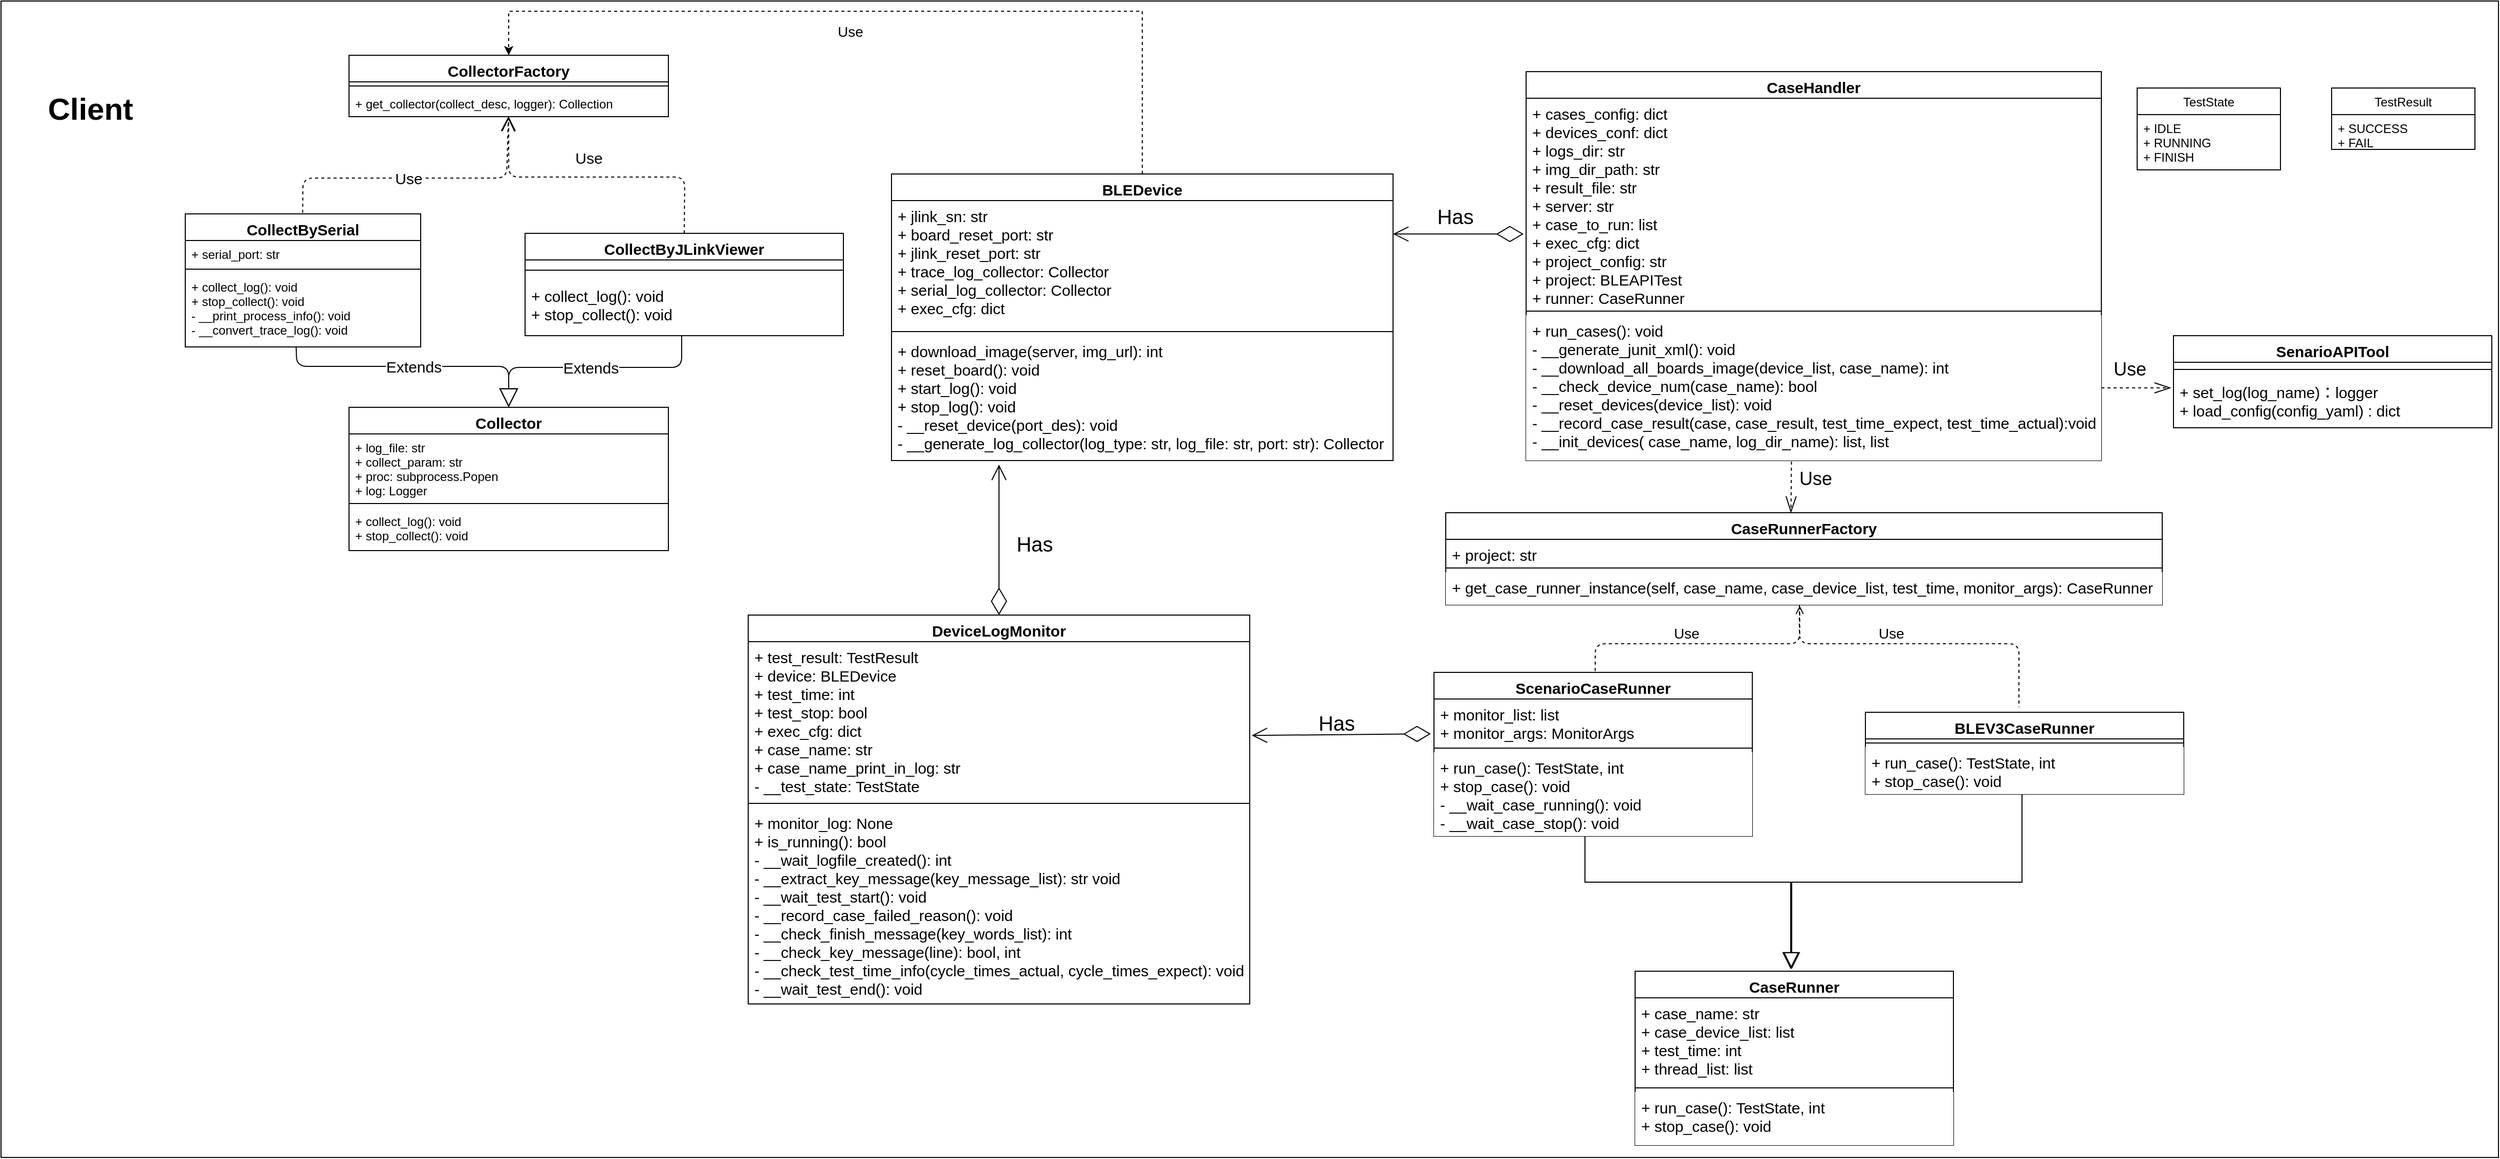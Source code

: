 <mxfile version="13.0.3" type="device"><diagram id="SZHxYo-MC8ry5v9fp59J" name="Page-1"><mxGraphModel dx="6928" dy="1518" grid="1" gridSize="10" guides="1" tooltips="1" connect="1" arrows="1" fold="1" page="1" pageScale="1" pageWidth="827" pageHeight="1169" math="0" shadow="0"><root><mxCell id="0"/><mxCell id="1" parent="0"/><mxCell id="07vhNsI0aJY-Nb9dY6N4-73" value="" style="rounded=0;whiteSpace=wrap;html=1;" vertex="1" parent="1"><mxGeometry x="-3287" y="1200" width="2440" height="1130" as="geometry"/></mxCell><mxCell id="07vhNsI0aJY-Nb9dY6N4-1" value="Client" style="text;html=1;align=center;verticalAlign=middle;resizable=0;points=[];autosize=1;fontSize=30;fontStyle=1" vertex="1" parent="1"><mxGeometry x="-3247" y="1285" width="93" height="40" as="geometry"/></mxCell><mxCell id="07vhNsI0aJY-Nb9dY6N4-2" value="Use" style="endArrow=open;endSize=12;dashed=1;html=1;fontSize=15;exitX=0.5;exitY=0;exitDx=0;exitDy=0;" edge="1" parent="1" target="07vhNsI0aJY-Nb9dY6N4-43"><mxGeometry width="160" relative="1" as="geometry"><mxPoint x="-2992.5" y="1425" as="sourcePoint"/><mxPoint x="-2779" y="1367" as="targetPoint"/><Array as="points"><mxPoint x="-2992" y="1373"/><mxPoint x="-2793" y="1373"/></Array></mxGeometry></mxCell><mxCell id="07vhNsI0aJY-Nb9dY6N4-3" value="Use" style="endArrow=open;endSize=12;dashed=1;html=1;fontSize=15;exitX=0.5;exitY=0;exitDx=0;exitDy=0;" edge="1" parent="1" source="07vhNsI0aJY-Nb9dY6N4-44"><mxGeometry x="0.043" y="-20" width="160" relative="1" as="geometry"><mxPoint x="-2641" y="1425" as="sourcePoint"/><mxPoint x="-2791" y="1313.0" as="targetPoint"/><Array as="points"><mxPoint x="-2619" y="1372"/><mxPoint x="-2791" y="1372"/></Array><mxPoint y="1" as="offset"/></mxGeometry></mxCell><mxCell id="07vhNsI0aJY-Nb9dY6N4-4" value="Extends" style="endArrow=block;endSize=16;endFill=0;html=1;fontSize=15;entryX=0.5;entryY=0;entryDx=0;entryDy=0;exitX=0.471;exitY=1.007;exitDx=0;exitDy=0;exitPerimeter=0;" edge="1" parent="1" source="07vhNsI0aJY-Nb9dY6N4-54" target="07vhNsI0aJY-Nb9dY6N4-47"><mxGeometry width="160" relative="1" as="geometry"><mxPoint x="-2998" y="1543" as="sourcePoint"/><mxPoint x="-2808" y="1546.0" as="targetPoint"/><Array as="points"><mxPoint x="-2998" y="1557.0"/><mxPoint x="-2791" y="1557.0"/></Array></mxGeometry></mxCell><mxCell id="07vhNsI0aJY-Nb9dY6N4-5" value="Extends" style="endArrow=block;endSize=16;endFill=0;html=1;fontSize=15;exitX=0.492;exitY=1.003;exitDx=0;exitDy=0;exitPerimeter=0;entryX=0.5;entryY=0;entryDx=0;entryDy=0;" edge="1" parent="1" source="07vhNsI0aJY-Nb9dY6N4-46" target="07vhNsI0aJY-Nb9dY6N4-47"><mxGeometry width="160" relative="1" as="geometry"><mxPoint x="-2589" y="1554.0" as="sourcePoint"/><mxPoint x="-2791" y="1595.0" as="targetPoint"/><Array as="points"><mxPoint x="-2622" y="1558.0"/><mxPoint x="-2791" y="1558.0"/></Array></mxGeometry></mxCell><mxCell id="07vhNsI0aJY-Nb9dY6N4-6" style="edgeStyle=orthogonalEdgeStyle;rounded=0;orthogonalLoop=1;jettySize=auto;html=1;exitX=0.5;exitY=1;exitDx=0;exitDy=0;endArrow=block;endFill=0;fontColor=#FFFF99;endSize=14;" edge="1" parent="1" source="07vhNsI0aJY-Nb9dY6N4-63"><mxGeometry relative="1" as="geometry"><mxPoint x="-1537.5" y="2146" as="targetPoint"/><Array as="points"><mxPoint x="-1739.5" y="2042"/><mxPoint x="-1739.5" y="2042"/><mxPoint x="-1739.5" y="2061"/><mxPoint x="-1537.5" y="2061"/></Array><mxPoint x="-1730" y="1978" as="sourcePoint"/></mxGeometry></mxCell><mxCell id="07vhNsI0aJY-Nb9dY6N4-7" style="edgeStyle=orthogonalEdgeStyle;rounded=0;orthogonalLoop=1;jettySize=auto;html=1;endArrow=block;endFill=0;endSize=14;fontColor=#FFFF99;exitX=0.5;exitY=1;exitDx=0;exitDy=0;" edge="1" parent="1" source="07vhNsI0aJY-Nb9dY6N4-67"><mxGeometry relative="1" as="geometry"><mxPoint x="-1538.5" y="2146" as="targetPoint"/><Array as="points"><mxPoint x="-1312.5" y="1975"/><mxPoint x="-1312.5" y="2061"/><mxPoint x="-1538.5" y="2061"/></Array><mxPoint x="-1312.452" y="1998.279" as="sourcePoint"/></mxGeometry></mxCell><mxCell id="07vhNsI0aJY-Nb9dY6N4-8" value="" style="endArrow=open;dashed=1;html=1;entryX=0.501;entryY=1.012;entryDx=0;entryDy=0;entryPerimeter=0;edgeStyle=orthogonalEdgeStyle;endFill=0;" edge="1" parent="1"><mxGeometry width="50" height="50" relative="1" as="geometry"><mxPoint x="-1730.5" y="1860" as="sourcePoint"/><mxPoint x="-1529.689" y="1790.832" as="targetPoint"/><Array as="points"><mxPoint x="-1729.5" y="1828"/><mxPoint x="-1529.5" y="1828"/></Array></mxGeometry></mxCell><mxCell id="07vhNsI0aJY-Nb9dY6N4-9" value="" style="endArrow=none;dashed=1;html=1;exitX=0.5;exitY=1;exitDx=0;exitDy=0;edgeStyle=orthogonalEdgeStyle;" edge="1" parent="1"><mxGeometry width="50" height="50" relative="1" as="geometry"><mxPoint x="-1530" y="1790.28" as="sourcePoint"/><mxPoint x="-1315.5" y="1890" as="targetPoint"/><Array as="points"><mxPoint x="-1529.5" y="1828"/><mxPoint x="-1315.5" y="1828"/><mxPoint x="-1315.5" y="1868"/></Array></mxGeometry></mxCell><mxCell id="07vhNsI0aJY-Nb9dY6N4-10" value="&lt;font style=&quot;font-size: 14px&quot;&gt;Use&lt;/font&gt;" style="text;html=1;strokeColor=none;fillColor=none;align=center;verticalAlign=middle;whiteSpace=wrap;rounded=0;" vertex="1" parent="1"><mxGeometry x="-1660.5" y="1808" width="40" height="20" as="geometry"/></mxCell><mxCell id="07vhNsI0aJY-Nb9dY6N4-11" value="&lt;font style=&quot;font-size: 14px&quot;&gt;Use&lt;/font&gt;" style="text;html=1;strokeColor=none;fillColor=none;align=center;verticalAlign=middle;whiteSpace=wrap;rounded=0;" vertex="1" parent="1"><mxGeometry x="-1460.5" y="1808" width="40" height="20" as="geometry"/></mxCell><mxCell id="07vhNsI0aJY-Nb9dY6N4-12" style="edgeStyle=orthogonalEdgeStyle;rounded=0;orthogonalLoop=1;jettySize=auto;html=1;exitX=0.5;exitY=0;exitDx=0;exitDy=0;entryX=0.5;entryY=0;entryDx=0;entryDy=0;dashed=1;" edge="1" parent="1" source="07vhNsI0aJY-Nb9dY6N4-29" target="07vhNsI0aJY-Nb9dY6N4-41"><mxGeometry relative="1" as="geometry"><Array as="points"><mxPoint x="-2172" y="1210"/><mxPoint x="-2791" y="1210"/></Array></mxGeometry></mxCell><mxCell id="07vhNsI0aJY-Nb9dY6N4-13" value="&lt;font style=&quot;font-size: 20px&quot;&gt;Has&lt;/font&gt;" style="text;html=1;strokeColor=none;fillColor=none;align=center;verticalAlign=middle;whiteSpace=wrap;rounded=0;" vertex="1" parent="1"><mxGeometry x="-2297" y="1720" width="40" height="20" as="geometry"/></mxCell><mxCell id="07vhNsI0aJY-Nb9dY6N4-14" value="&lt;font style=&quot;font-size: 14px&quot;&gt;Use&lt;/font&gt;" style="text;html=1;strokeColor=none;fillColor=none;align=center;verticalAlign=middle;whiteSpace=wrap;rounded=0;" vertex="1" parent="1"><mxGeometry x="-2477" y="1220" width="40" height="20" as="geometry"/></mxCell><mxCell id="07vhNsI0aJY-Nb9dY6N4-15" value="" style="endArrow=diamondThin;endFill=0;endSize=24;html=1;entryX=0.5;entryY=0;entryDx=0;entryDy=0;startArrow=open;startFill=0;startSize=13;" edge="1" parent="1" target="07vhNsI0aJY-Nb9dY6N4-33"><mxGeometry width="160" relative="1" as="geometry"><mxPoint x="-2312" y="1653" as="sourcePoint"/><mxPoint x="-2305" y="1859.998" as="targetPoint"/></mxGeometry></mxCell><mxCell id="07vhNsI0aJY-Nb9dY6N4-16" value="&lt;font style=&quot;font-size: 20px&quot;&gt;Has&lt;/font&gt;" style="text;html=1;strokeColor=none;fillColor=none;align=center;verticalAlign=middle;whiteSpace=wrap;rounded=0;" vertex="1" parent="1"><mxGeometry x="-1797" y="1936" width="40" height="20" as="geometry"/></mxCell><mxCell id="07vhNsI0aJY-Nb9dY6N4-17" value="" style="endArrow=diamondThin;endFill=0;endSize=24;html=1;entryX=-0.006;entryY=0.773;entryDx=0;entryDy=0;entryPerimeter=0;exitX=0.998;exitY=0.465;exitDx=0;exitDy=0;exitPerimeter=0;startArrow=open;startFill=0;startSize=13;" edge="1" parent="1"><mxGeometry width="160" relative="1" as="geometry"><mxPoint x="-1927" y="1427.66" as="sourcePoint"/><mxPoint x="-1799.392" y="1427.692" as="targetPoint"/></mxGeometry></mxCell><mxCell id="07vhNsI0aJY-Nb9dY6N4-18" value="&lt;font style=&quot;font-size: 20px&quot;&gt;Has&lt;/font&gt;" style="text;html=1;strokeColor=none;fillColor=none;align=center;verticalAlign=middle;whiteSpace=wrap;rounded=0;" vertex="1" parent="1"><mxGeometry x="-1886.02" y="1400" width="40" height="20" as="geometry"/></mxCell><mxCell id="07vhNsI0aJY-Nb9dY6N4-19" value="&lt;font style=&quot;font-size: 18px&quot;&gt;Use&lt;/font&gt;" style="text;html=1;strokeColor=none;fillColor=none;align=center;verticalAlign=middle;whiteSpace=wrap;rounded=0;" vertex="1" parent="1"><mxGeometry x="-1533.75" y="1657" width="40" height="20" as="geometry"/></mxCell><mxCell id="07vhNsI0aJY-Nb9dY6N4-20" style="edgeStyle=orthogonalEdgeStyle;rounded=0;orthogonalLoop=1;jettySize=auto;html=1;entryX=0.5;entryY=0;entryDx=0;entryDy=0;startArrow=none;startFill=0;startSize=20;endArrow=openThin;endFill=0;endSize=14;dashed=1;" edge="1" parent="1"><mxGeometry relative="1" as="geometry"><mxPoint x="-1537.75" y="1650" as="sourcePoint"/><mxPoint x="-1538.25" y="1700" as="targetPoint"/><Array as="points"><mxPoint x="-1537.75" y="1650"/><mxPoint x="-1537.75" y="1766"/></Array></mxGeometry></mxCell><mxCell id="07vhNsI0aJY-Nb9dY6N4-21" value="" style="endArrow=diamondThin;endFill=0;endSize=24;html=1;entryX=-0.01;entryY=0.773;entryDx=0;entryDy=0;startArrow=open;startFill=0;startSize=13;entryPerimeter=0;exitX=1.004;exitY=0.595;exitDx=0;exitDy=0;exitPerimeter=0;" edge="1" parent="1" source="07vhNsI0aJY-Nb9dY6N4-34" target="07vhNsI0aJY-Nb9dY6N4-64"><mxGeometry width="160" relative="1" as="geometry"><mxPoint x="-2302.0" y="1663" as="sourcePoint"/><mxPoint x="-2302.0" y="1810.0" as="targetPoint"/></mxGeometry></mxCell><mxCell id="07vhNsI0aJY-Nb9dY6N4-22" value="&lt;font style=&quot;font-size: 20px&quot;&gt;Has&lt;/font&gt;" style="text;html=1;strokeColor=none;fillColor=none;align=center;verticalAlign=middle;whiteSpace=wrap;rounded=0;" vertex="1" parent="1"><mxGeometry x="-2002" y="1895" width="40" height="20" as="geometry"/></mxCell><mxCell id="07vhNsI0aJY-Nb9dY6N4-23" style="edgeStyle=none;rounded=0;orthogonalLoop=1;jettySize=auto;html=1;dashed=1;startArrow=none;startFill=0;startSize=20;endArrow=openThin;endFill=0;endSize=14;" edge="1" parent="1" source="07vhNsI0aJY-Nb9dY6N4-28"><mxGeometry relative="1" as="geometry"><mxPoint x="-1167.0" y="1578" as="targetPoint"/></mxGeometry></mxCell><mxCell id="07vhNsI0aJY-Nb9dY6N4-24" value="&lt;font style=&quot;font-size: 18px&quot;&gt;Use&lt;/font&gt;" style="text;html=1;strokeColor=none;fillColor=none;align=center;verticalAlign=middle;whiteSpace=wrap;rounded=0;" vertex="1" parent="1"><mxGeometry x="-1227" y="1550" width="40" height="20" as="geometry"/></mxCell><mxCell id="07vhNsI0aJY-Nb9dY6N4-25" value="CaseHandler" style="swimlane;fontStyle=1;align=center;verticalAlign=top;childLayout=stackLayout;horizontal=1;startSize=26;horizontalStack=0;resizeParent=1;resizeParentMax=0;resizeLast=0;collapsible=1;marginBottom=0;fontSize=15;" vertex="1" parent="1"><mxGeometry x="-1797" y="1269" width="562" height="380" as="geometry"><mxRectangle x="510" y="460" width="120" height="26" as="alternateBounds"/></mxGeometry></mxCell><mxCell id="07vhNsI0aJY-Nb9dY6N4-26" value="+ cases_config: dict&#10;+ devices_conf: dict&#10;+ logs_dir: str&#10;+ img_dir_path: str&#10;+ result_file: str&#10;+ server: str&#10;+ case_to_run: list&#10;+ exec_cfg: dict&#10;+ project_config: str&#10;+ project: BLEAPITest&#10;+ runner: CaseRunner" style="text;strokeColor=none;fillColor=none;align=left;verticalAlign=top;spacingLeft=4;spacingRight=4;overflow=hidden;rotatable=0;points=[[0,0.5],[1,0.5]];portConstraint=eastwest;labelBackgroundColor=#ffffff;fontSize=15;" vertex="1" parent="07vhNsI0aJY-Nb9dY6N4-25"><mxGeometry y="26" width="562" height="204" as="geometry"/></mxCell><mxCell id="07vhNsI0aJY-Nb9dY6N4-27" value="" style="line;strokeWidth=1;fillColor=none;align=left;verticalAlign=middle;spacingTop=-1;spacingLeft=3;spacingRight=3;rotatable=0;labelPosition=right;points=[];portConstraint=eastwest;fontSize=15;" vertex="1" parent="07vhNsI0aJY-Nb9dY6N4-25"><mxGeometry y="230" width="562" height="8" as="geometry"/></mxCell><mxCell id="07vhNsI0aJY-Nb9dY6N4-28" value="+ run_cases(): void&#10;- __generate_junit_xml(): void&#10;- __download_all_boards_image(device_list, case_name): int&#10;- __check_device_num(case_name): bool&#10;- __reset_devices(device_list): void&#10;- __record_case_result(case, case_result, test_time_expect, test_time_actual):void&#10;- __init_devices( case_name, log_dir_name): list, list" style="text;strokeColor=none;fillColor=#FFFFFF;align=left;verticalAlign=top;spacingLeft=4;spacingRight=4;overflow=hidden;rotatable=0;points=[[0,0.5],[1,0.5]];portConstraint=eastwest;fontSize=15;" vertex="1" parent="07vhNsI0aJY-Nb9dY6N4-25"><mxGeometry y="238" width="562" height="142" as="geometry"/></mxCell><mxCell id="07vhNsI0aJY-Nb9dY6N4-29" value="BLEDevice" style="swimlane;fontStyle=1;align=center;verticalAlign=top;childLayout=stackLayout;horizontal=1;startSize=26;horizontalStack=0;resizeParent=1;resizeParentMax=0;resizeLast=0;collapsible=1;marginBottom=0;fontSize=15;" vertex="1" parent="1"><mxGeometry x="-2417" y="1369" width="490" height="280" as="geometry"><mxRectangle x="510" y="460" width="120" height="26" as="alternateBounds"/></mxGeometry></mxCell><mxCell id="07vhNsI0aJY-Nb9dY6N4-30" value="+ jlink_sn: str&#10;+ board_reset_port: str&#10;+ jlink_reset_port: str&#10;+ trace_log_collector: Collector&#10;+ serial_log_collector: Collector&#10;+ exec_cfg: dict" style="text;strokeColor=none;fillColor=none;align=left;verticalAlign=top;spacingLeft=4;spacingRight=4;overflow=hidden;rotatable=0;points=[[0,0.5],[1,0.5]];portConstraint=eastwest;labelBackgroundColor=#ffffff;fontSize=15;" vertex="1" parent="07vhNsI0aJY-Nb9dY6N4-29"><mxGeometry y="26" width="490" height="124" as="geometry"/></mxCell><mxCell id="07vhNsI0aJY-Nb9dY6N4-31" value="" style="line;strokeWidth=1;fillColor=none;align=left;verticalAlign=middle;spacingTop=-1;spacingLeft=3;spacingRight=3;rotatable=0;labelPosition=right;points=[];portConstraint=eastwest;fontSize=15;" vertex="1" parent="07vhNsI0aJY-Nb9dY6N4-29"><mxGeometry y="150" width="490" height="8" as="geometry"/></mxCell><mxCell id="07vhNsI0aJY-Nb9dY6N4-32" value="+ download_image(server, img_url): int&#10;+ reset_board(): void&#10;+ start_log(): void&#10;+ stop_log(): void&#10;- __reset_device(port_des): void&#10;- __generate_log_collector(log_type: str, log_file: str, port: str): Collector" style="text;strokeColor=none;fillColor=none;align=left;verticalAlign=top;spacingLeft=4;spacingRight=4;overflow=hidden;rotatable=0;points=[[0,0.5],[1,0.5]];portConstraint=eastwest;fontSize=15;" vertex="1" parent="07vhNsI0aJY-Nb9dY6N4-29"><mxGeometry y="158" width="490" height="122" as="geometry"/></mxCell><mxCell id="07vhNsI0aJY-Nb9dY6N4-33" value="DeviceLogMonitor" style="swimlane;fontStyle=1;align=center;verticalAlign=top;childLayout=stackLayout;horizontal=1;startSize=26;horizontalStack=0;resizeParent=1;resizeParentMax=0;resizeLast=0;collapsible=1;marginBottom=0;fontSize=15;" vertex="1" parent="1"><mxGeometry x="-2557" y="1800" width="490" height="380" as="geometry"><mxRectangle x="510" y="460" width="120" height="26" as="alternateBounds"/></mxGeometry></mxCell><mxCell id="07vhNsI0aJY-Nb9dY6N4-34" value="+ test_result: TestResult&#10;+ device: BLEDevice&#10;+ test_time: int&#10;+ test_stop: bool&#10;+ exec_cfg: dict&#10;+ case_name: str&#10;+ case_name_print_in_log: str&#10;- __test_state: TestState" style="text;strokeColor=none;fillColor=none;align=left;verticalAlign=top;spacingLeft=4;spacingRight=4;overflow=hidden;rotatable=0;points=[[0,0.5],[1,0.5]];portConstraint=eastwest;labelBackgroundColor=#ffffff;fontSize=15;" vertex="1" parent="07vhNsI0aJY-Nb9dY6N4-33"><mxGeometry y="26" width="490" height="154" as="geometry"/></mxCell><mxCell id="07vhNsI0aJY-Nb9dY6N4-35" value="" style="line;strokeWidth=1;fillColor=none;align=left;verticalAlign=middle;spacingTop=-1;spacingLeft=3;spacingRight=3;rotatable=0;labelPosition=right;points=[];portConstraint=eastwest;fontSize=15;" vertex="1" parent="07vhNsI0aJY-Nb9dY6N4-33"><mxGeometry y="180" width="490" height="8" as="geometry"/></mxCell><mxCell id="07vhNsI0aJY-Nb9dY6N4-36" value="+ monitor_log: None&#10;+ is_running(): bool&#10;- __wait_logfile_created(): int&#10;- __extract_key_message(key_message_list): str void&#10;- __wait_test_start(): void&#10;- __record_case_failed_reason(): void&#10;- __check_finish_message(key_words_list): int&#10;- __check_key_message(line): bool, int&#10;- __check_test_time_info(cycle_times_actual, cycle_times_expect): void&#10;- __wait_test_end(): void" style="text;strokeColor=none;fillColor=none;align=left;verticalAlign=top;spacingLeft=4;spacingRight=4;overflow=hidden;rotatable=0;points=[[0,0.5],[1,0.5]];portConstraint=eastwest;fontSize=15;" vertex="1" parent="07vhNsI0aJY-Nb9dY6N4-33"><mxGeometry y="188" width="490" height="192" as="geometry"/></mxCell><mxCell id="07vhNsI0aJY-Nb9dY6N4-41" value="CollectorFactory" style="swimlane;fontStyle=1;align=center;verticalAlign=top;childLayout=stackLayout;horizontal=1;startSize=26;horizontalStack=0;resizeParent=1;resizeParentMax=0;resizeLast=0;collapsible=1;marginBottom=0;fontSize=15;" vertex="1" parent="1"><mxGeometry x="-2947" y="1253" width="312" height="60" as="geometry"/></mxCell><mxCell id="07vhNsI0aJY-Nb9dY6N4-42" value="" style="line;strokeWidth=1;fillColor=none;align=left;verticalAlign=middle;spacingTop=-1;spacingLeft=3;spacingRight=3;rotatable=0;labelPosition=right;points=[];portConstraint=eastwest;" vertex="1" parent="07vhNsI0aJY-Nb9dY6N4-41"><mxGeometry y="26" width="312" height="8" as="geometry"/></mxCell><mxCell id="07vhNsI0aJY-Nb9dY6N4-43" value="+ get_collector(collect_desc, logger): Collection" style="text;strokeColor=none;fillColor=none;align=left;verticalAlign=top;spacingLeft=4;spacingRight=4;overflow=hidden;rotatable=0;points=[[0,0.5],[1,0.5]];portConstraint=eastwest;" vertex="1" parent="07vhNsI0aJY-Nb9dY6N4-41"><mxGeometry y="34" width="312" height="26" as="geometry"/></mxCell><mxCell id="07vhNsI0aJY-Nb9dY6N4-44" value="CollectByJLinkViewer" style="swimlane;fontStyle=1;align=center;verticalAlign=top;childLayout=stackLayout;horizontal=1;startSize=26;horizontalStack=0;resizeParent=1;resizeParentMax=0;resizeLast=0;collapsible=1;marginBottom=0;fontSize=15;" vertex="1" parent="1"><mxGeometry x="-2775" y="1427" width="311" height="100" as="geometry"><mxRectangle x="510" y="460" width="120" height="26" as="alternateBounds"/></mxGeometry></mxCell><mxCell id="07vhNsI0aJY-Nb9dY6N4-45" value="" style="line;strokeWidth=1;fillColor=none;align=left;verticalAlign=middle;spacingTop=-1;spacingLeft=3;spacingRight=3;rotatable=0;labelPosition=right;points=[];portConstraint=eastwest;fontSize=15;" vertex="1" parent="07vhNsI0aJY-Nb9dY6N4-44"><mxGeometry y="26" width="311" height="20" as="geometry"/></mxCell><mxCell id="07vhNsI0aJY-Nb9dY6N4-46" value="+ collect_log(): void&#10;+ stop_collect(): void" style="text;strokeColor=none;fillColor=none;align=left;verticalAlign=top;spacingLeft=4;spacingRight=4;overflow=hidden;rotatable=0;points=[[0,0.5],[1,0.5]];portConstraint=eastwest;fontSize=15;" vertex="1" parent="07vhNsI0aJY-Nb9dY6N4-44"><mxGeometry y="46" width="311" height="54" as="geometry"/></mxCell><mxCell id="07vhNsI0aJY-Nb9dY6N4-47" value="Collector" style="swimlane;fontStyle=1;align=center;verticalAlign=top;childLayout=stackLayout;horizontal=1;startSize=26;horizontalStack=0;resizeParent=1;resizeParentMax=0;resizeLast=0;collapsible=1;marginBottom=0;fontSize=15;" vertex="1" parent="1"><mxGeometry x="-2947" y="1597.0" width="312" height="140" as="geometry"/></mxCell><mxCell id="07vhNsI0aJY-Nb9dY6N4-48" value="+ log_file: str&#10;+ collect_param: str&#10;+ proc: subprocess.Popen&#10;+ log: Logger" style="text;strokeColor=none;fillColor=none;align=left;verticalAlign=top;spacingLeft=4;spacingRight=4;overflow=hidden;rotatable=0;points=[[0,0.5],[1,0.5]];portConstraint=eastwest;" vertex="1" parent="07vhNsI0aJY-Nb9dY6N4-47"><mxGeometry y="26" width="312" height="64" as="geometry"/></mxCell><mxCell id="07vhNsI0aJY-Nb9dY6N4-49" value="" style="line;strokeWidth=1;fillColor=none;align=left;verticalAlign=middle;spacingTop=-1;spacingLeft=3;spacingRight=3;rotatable=0;labelPosition=right;points=[];portConstraint=eastwest;" vertex="1" parent="07vhNsI0aJY-Nb9dY6N4-47"><mxGeometry y="90" width="312" height="8" as="geometry"/></mxCell><mxCell id="07vhNsI0aJY-Nb9dY6N4-50" value="+ collect_log(): void&#10;+ stop_collect(): void" style="text;strokeColor=none;fillColor=none;align=left;verticalAlign=top;spacingLeft=4;spacingRight=4;overflow=hidden;rotatable=0;points=[[0,0.5],[1,0.5]];portConstraint=eastwest;" vertex="1" parent="07vhNsI0aJY-Nb9dY6N4-47"><mxGeometry y="98" width="312" height="42" as="geometry"/></mxCell><mxCell id="07vhNsI0aJY-Nb9dY6N4-51" value="CollectBySerial" style="swimlane;fontStyle=1;align=center;verticalAlign=top;childLayout=stackLayout;horizontal=1;startSize=26;horizontalStack=0;resizeParent=1;resizeParentMax=0;resizeLast=0;collapsible=1;marginBottom=0;fontSize=15;" vertex="1" parent="1"><mxGeometry x="-3107" y="1408" width="230" height="130" as="geometry"/></mxCell><mxCell id="07vhNsI0aJY-Nb9dY6N4-52" value="+ serial_port: str" style="text;strokeColor=none;fillColor=none;align=left;verticalAlign=top;spacingLeft=4;spacingRight=4;overflow=hidden;rotatable=0;points=[[0,0.5],[1,0.5]];portConstraint=eastwest;" vertex="1" parent="07vhNsI0aJY-Nb9dY6N4-51"><mxGeometry y="26" width="230" height="24" as="geometry"/></mxCell><mxCell id="07vhNsI0aJY-Nb9dY6N4-53" value="" style="line;strokeWidth=1;fillColor=none;align=left;verticalAlign=middle;spacingTop=-1;spacingLeft=3;spacingRight=3;rotatable=0;labelPosition=right;points=[];portConstraint=eastwest;" vertex="1" parent="07vhNsI0aJY-Nb9dY6N4-51"><mxGeometry y="50" width="230" height="8" as="geometry"/></mxCell><mxCell id="07vhNsI0aJY-Nb9dY6N4-54" value="+ collect_log(): void&#10;+ stop_collect(): void&#10;- __print_process_info(): void&#10;- __convert_trace_log(): void" style="text;strokeColor=none;fillColor=none;align=left;verticalAlign=top;spacingLeft=4;spacingRight=4;overflow=hidden;rotatable=0;points=[[0,0.5],[1,0.5]];portConstraint=eastwest;" vertex="1" parent="07vhNsI0aJY-Nb9dY6N4-51"><mxGeometry y="58" width="230" height="72" as="geometry"/></mxCell><mxCell id="07vhNsI0aJY-Nb9dY6N4-55" value="CaseRunner" style="swimlane;fontStyle=1;align=center;verticalAlign=top;childLayout=stackLayout;horizontal=1;startSize=26;horizontalStack=0;resizeParent=1;resizeParentMax=0;resizeLast=0;collapsible=1;marginBottom=0;fontSize=15;" vertex="1" parent="1"><mxGeometry x="-1690.5" y="2148" width="311" height="170" as="geometry"><mxRectangle x="510" y="460" width="120" height="26" as="alternateBounds"/></mxGeometry></mxCell><mxCell id="07vhNsI0aJY-Nb9dY6N4-56" value="+ case_name: str&#10;+ case_device_list: list&#10;+ test_time: int&#10;+ thread_list: list" style="text;strokeColor=none;fillColor=none;align=left;verticalAlign=top;spacingLeft=4;spacingRight=4;overflow=hidden;rotatable=0;points=[[0,0.5],[1,0.5]];portConstraint=eastwest;labelBackgroundColor=#ffffff;fontSize=15;" vertex="1" parent="07vhNsI0aJY-Nb9dY6N4-55"><mxGeometry y="26" width="311" height="84" as="geometry"/></mxCell><mxCell id="07vhNsI0aJY-Nb9dY6N4-57" value="" style="line;strokeWidth=1;fillColor=none;align=left;verticalAlign=middle;spacingTop=-1;spacingLeft=3;spacingRight=3;rotatable=0;labelPosition=right;points=[];portConstraint=eastwest;fontSize=15;" vertex="1" parent="07vhNsI0aJY-Nb9dY6N4-55"><mxGeometry y="110" width="311" height="8" as="geometry"/></mxCell><mxCell id="07vhNsI0aJY-Nb9dY6N4-58" value="+ run_case(): TestState, int&#10;+ stop_case(): void" style="text;strokeColor=none;fillColor=#FFFFFF;align=left;verticalAlign=top;spacingLeft=4;spacingRight=4;overflow=hidden;rotatable=0;points=[[0,0.5],[1,0.5]];portConstraint=eastwest;fontSize=15;" vertex="1" parent="07vhNsI0aJY-Nb9dY6N4-55"><mxGeometry y="118" width="311" height="52" as="geometry"/></mxCell><mxCell id="07vhNsI0aJY-Nb9dY6N4-59" value="CaseRunnerFactory" style="swimlane;fontStyle=1;align=center;verticalAlign=top;childLayout=stackLayout;horizontal=1;startSize=26;horizontalStack=0;resizeParent=1;resizeParentMax=0;resizeLast=0;collapsible=1;marginBottom=0;fontSize=15;" vertex="1" parent="1"><mxGeometry x="-1875.5" y="1700" width="700" height="90" as="geometry"><mxRectangle x="510" y="460" width="120" height="26" as="alternateBounds"/></mxGeometry></mxCell><mxCell id="07vhNsI0aJY-Nb9dY6N4-60" value="+ project: str" style="text;strokeColor=none;fillColor=none;align=left;verticalAlign=top;spacingLeft=4;spacingRight=4;overflow=hidden;rotatable=0;points=[[0,0.5],[1,0.5]];portConstraint=eastwest;labelBackgroundColor=#ffffff;fontSize=15;" vertex="1" parent="07vhNsI0aJY-Nb9dY6N4-59"><mxGeometry y="26" width="700" height="24" as="geometry"/></mxCell><mxCell id="07vhNsI0aJY-Nb9dY6N4-61" value="" style="line;strokeWidth=1;fillColor=none;align=left;verticalAlign=middle;spacingTop=-1;spacingLeft=3;spacingRight=3;rotatable=0;labelPosition=right;points=[];portConstraint=eastwest;fontSize=15;" vertex="1" parent="07vhNsI0aJY-Nb9dY6N4-59"><mxGeometry y="50" width="700" height="8" as="geometry"/></mxCell><mxCell id="07vhNsI0aJY-Nb9dY6N4-62" value="+ get_case_runner_instance(self, case_name, case_device_list, test_time, monitor_args): CaseRunner" style="text;strokeColor=none;fillColor=#FFFFFF;align=left;verticalAlign=top;spacingLeft=4;spacingRight=4;overflow=hidden;rotatable=0;points=[[0,0.5],[1,0.5]];portConstraint=eastwest;fontSize=15;" vertex="1" parent="07vhNsI0aJY-Nb9dY6N4-59"><mxGeometry y="58" width="700" height="32" as="geometry"/></mxCell><mxCell id="07vhNsI0aJY-Nb9dY6N4-63" value="ScenarioCaseRunner" style="swimlane;fontStyle=1;align=center;verticalAlign=top;childLayout=stackLayout;horizontal=1;startSize=26;horizontalStack=0;resizeParent=1;resizeParentMax=0;resizeLast=0;collapsible=1;marginBottom=0;fontSize=15;" vertex="1" parent="1"><mxGeometry x="-1887" y="1856" width="311" height="160" as="geometry"><mxRectangle x="510" y="460" width="120" height="26" as="alternateBounds"/></mxGeometry></mxCell><mxCell id="07vhNsI0aJY-Nb9dY6N4-64" value="+ monitor_list: list&#10;+ monitor_args: MonitorArgs" style="text;strokeColor=none;fillColor=none;align=left;verticalAlign=top;spacingLeft=4;spacingRight=4;overflow=hidden;rotatable=0;points=[[0,0.5],[1,0.5]];portConstraint=eastwest;labelBackgroundColor=#ffffff;fontSize=15;" vertex="1" parent="07vhNsI0aJY-Nb9dY6N4-63"><mxGeometry y="26" width="311" height="44" as="geometry"/></mxCell><mxCell id="07vhNsI0aJY-Nb9dY6N4-65" value="" style="line;strokeWidth=1;fillColor=none;align=left;verticalAlign=middle;spacingTop=-1;spacingLeft=3;spacingRight=3;rotatable=0;labelPosition=right;points=[];portConstraint=eastwest;fontSize=15;" vertex="1" parent="07vhNsI0aJY-Nb9dY6N4-63"><mxGeometry y="70" width="311" height="8" as="geometry"/></mxCell><mxCell id="07vhNsI0aJY-Nb9dY6N4-66" value="+ run_case(): TestState, int&#10;+ stop_case(): void&#10;- __wait_case_running(): void&#10;- __wait_case_stop(): void" style="text;strokeColor=none;fillColor=#FFFFFF;align=left;verticalAlign=top;spacingLeft=4;spacingRight=4;overflow=hidden;rotatable=0;points=[[0,0.5],[1,0.5]];portConstraint=eastwest;fontSize=15;" vertex="1" parent="07vhNsI0aJY-Nb9dY6N4-63"><mxGeometry y="78" width="311" height="82" as="geometry"/></mxCell><mxCell id="07vhNsI0aJY-Nb9dY6N4-67" value="BLEV3CaseRunner" style="swimlane;fontStyle=1;align=center;verticalAlign=top;childLayout=stackLayout;horizontal=1;startSize=26;horizontalStack=0;resizeParent=1;resizeParentMax=0;resizeLast=0;collapsible=1;marginBottom=0;fontSize=15;" vertex="1" parent="1"><mxGeometry x="-1465.5" y="1895" width="311" height="80" as="geometry"><mxRectangle x="510" y="460" width="120" height="26" as="alternateBounds"/></mxGeometry></mxCell><mxCell id="07vhNsI0aJY-Nb9dY6N4-68" value="" style="line;strokeWidth=1;fillColor=none;align=left;verticalAlign=middle;spacingTop=-1;spacingLeft=3;spacingRight=3;rotatable=0;labelPosition=right;points=[];portConstraint=eastwest;fontSize=15;" vertex="1" parent="07vhNsI0aJY-Nb9dY6N4-67"><mxGeometry y="26" width="311" height="8" as="geometry"/></mxCell><mxCell id="07vhNsI0aJY-Nb9dY6N4-69" value="+ run_case(): TestState, int&#10;+ stop_case(): void" style="text;strokeColor=none;fillColor=#FFFFFF;align=left;verticalAlign=top;spacingLeft=4;spacingRight=4;overflow=hidden;rotatable=0;points=[[0,0.5],[1,0.5]];portConstraint=eastwest;fontSize=15;" vertex="1" parent="07vhNsI0aJY-Nb9dY6N4-67"><mxGeometry y="34" width="311" height="46" as="geometry"/></mxCell><mxCell id="07vhNsI0aJY-Nb9dY6N4-70" value="SenarioAPITool" style="swimlane;fontStyle=1;align=center;verticalAlign=top;childLayout=stackLayout;horizontal=1;startSize=26;horizontalStack=0;resizeParent=1;resizeParentMax=0;resizeLast=0;collapsible=1;marginBottom=0;fontSize=15;" vertex="1" parent="1"><mxGeometry x="-1164.5" y="1527" width="311" height="90" as="geometry"><mxRectangle x="510" y="460" width="120" height="26" as="alternateBounds"/></mxGeometry></mxCell><mxCell id="07vhNsI0aJY-Nb9dY6N4-71" value="" style="line;strokeWidth=1;fillColor=none;align=left;verticalAlign=middle;spacingTop=-1;spacingLeft=3;spacingRight=3;rotatable=0;labelPosition=right;points=[];portConstraint=eastwest;fontSize=15;" vertex="1" parent="07vhNsI0aJY-Nb9dY6N4-70"><mxGeometry y="26" width="311" height="14" as="geometry"/></mxCell><mxCell id="07vhNsI0aJY-Nb9dY6N4-72" value="+ set_log(log_name)：logger&#10;+ load_config(config_yaml) : dict " style="text;strokeColor=none;fillColor=none;align=left;verticalAlign=top;spacingLeft=4;spacingRight=4;overflow=hidden;rotatable=0;points=[[0,0.5],[1,0.5]];portConstraint=eastwest;fontSize=15;" vertex="1" parent="07vhNsI0aJY-Nb9dY6N4-70"><mxGeometry y="40" width="311" height="50" as="geometry"/></mxCell><mxCell id="07vhNsI0aJY-Nb9dY6N4-37" value="TestState" style="swimlane;fontStyle=0;childLayout=stackLayout;horizontal=1;startSize=26;fillColor=none;horizontalStack=0;resizeParent=1;resizeParentMax=0;resizeLast=0;collapsible=1;marginBottom=0;" vertex="1" parent="1"><mxGeometry x="-1200" y="1285" width="140" height="80" as="geometry"/></mxCell><mxCell id="07vhNsI0aJY-Nb9dY6N4-38" value="+ IDLE&#10;+ RUNNING&#10;+ FINISH" style="text;strokeColor=none;fillColor=none;align=left;verticalAlign=top;spacingLeft=4;spacingRight=4;overflow=hidden;rotatable=0;points=[[0,0.5],[1,0.5]];portConstraint=eastwest;" vertex="1" parent="07vhNsI0aJY-Nb9dY6N4-37"><mxGeometry y="26" width="140" height="54" as="geometry"/></mxCell><mxCell id="07vhNsI0aJY-Nb9dY6N4-39" value="TestResult" style="swimlane;fontStyle=0;childLayout=stackLayout;horizontal=1;startSize=26;fillColor=none;horizontalStack=0;resizeParent=1;resizeParentMax=0;resizeLast=0;collapsible=1;marginBottom=0;" vertex="1" parent="1"><mxGeometry x="-1010" y="1285" width="140" height="60" as="geometry"/></mxCell><mxCell id="07vhNsI0aJY-Nb9dY6N4-40" value="+ SUCCESS&#10;+ FAIL" style="text;strokeColor=none;fillColor=none;align=left;verticalAlign=top;spacingLeft=4;spacingRight=4;overflow=hidden;rotatable=0;points=[[0,0.5],[1,0.5]];portConstraint=eastwest;" vertex="1" parent="07vhNsI0aJY-Nb9dY6N4-39"><mxGeometry y="26" width="140" height="34" as="geometry"/></mxCell></root></mxGraphModel></diagram></mxfile>